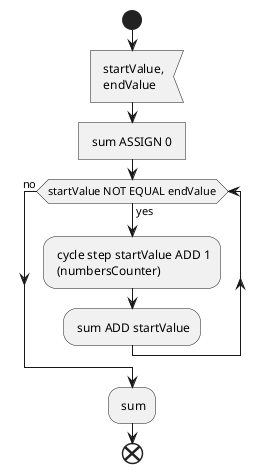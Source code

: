 @startuml

start
: startValue,\n endValue <
: sum ASSIGN 0 ]

while (startValue NOT EQUAL endValue) is (yes)
    : cycle step startValue ADD 1\n (numbersCounter);
    : sum ADD startValue;
endwhile (no)
: sum;

end

@enduml
